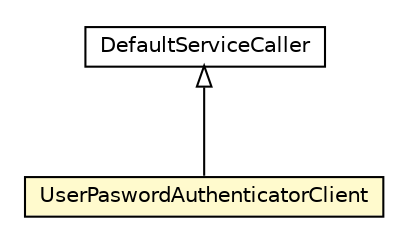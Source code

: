 #!/usr/local/bin/dot
#
# Class diagram 
# Generated by UMLGraph version R5_6-24-gf6e263 (http://www.umlgraph.org/)
#

digraph G {
	edge [fontname="Helvetica",fontsize=10,labelfontname="Helvetica",labelfontsize=10];
	node [fontname="Helvetica",fontsize=10,shape=plaintext];
	nodesep=0.25;
	ranksep=0.5;
	// org.universAAL.middleware.service.DefaultServiceCaller
	c8456986 [label=<<table title="org.universAAL.middleware.service.DefaultServiceCaller" border="0" cellborder="1" cellspacing="0" cellpadding="2" port="p" href="../../../middleware/service/DefaultServiceCaller.html">
		<tr><td><table border="0" cellspacing="0" cellpadding="1">
<tr><td align="center" balign="center"> DefaultServiceCaller </td></tr>
		</table></td></tr>
		</table>>, URL="../../../middleware/service/DefaultServiceCaller.html", fontname="Helvetica", fontcolor="black", fontsize=10.0];
	// org.universAAL.security.authenticator.client.UserPaswordAuthenticatorClient
	c8458525 [label=<<table title="org.universAAL.security.authenticator.client.UserPaswordAuthenticatorClient" border="0" cellborder="1" cellspacing="0" cellpadding="2" port="p" bgcolor="lemonChiffon" href="./UserPaswordAuthenticatorClient.html">
		<tr><td><table border="0" cellspacing="0" cellpadding="1">
<tr><td align="center" balign="center"> UserPaswordAuthenticatorClient </td></tr>
		</table></td></tr>
		</table>>, URL="./UserPaswordAuthenticatorClient.html", fontname="Helvetica", fontcolor="black", fontsize=10.0];
	//org.universAAL.security.authenticator.client.UserPaswordAuthenticatorClient extends org.universAAL.middleware.service.DefaultServiceCaller
	c8456986:p -> c8458525:p [dir=back,arrowtail=empty];
}

